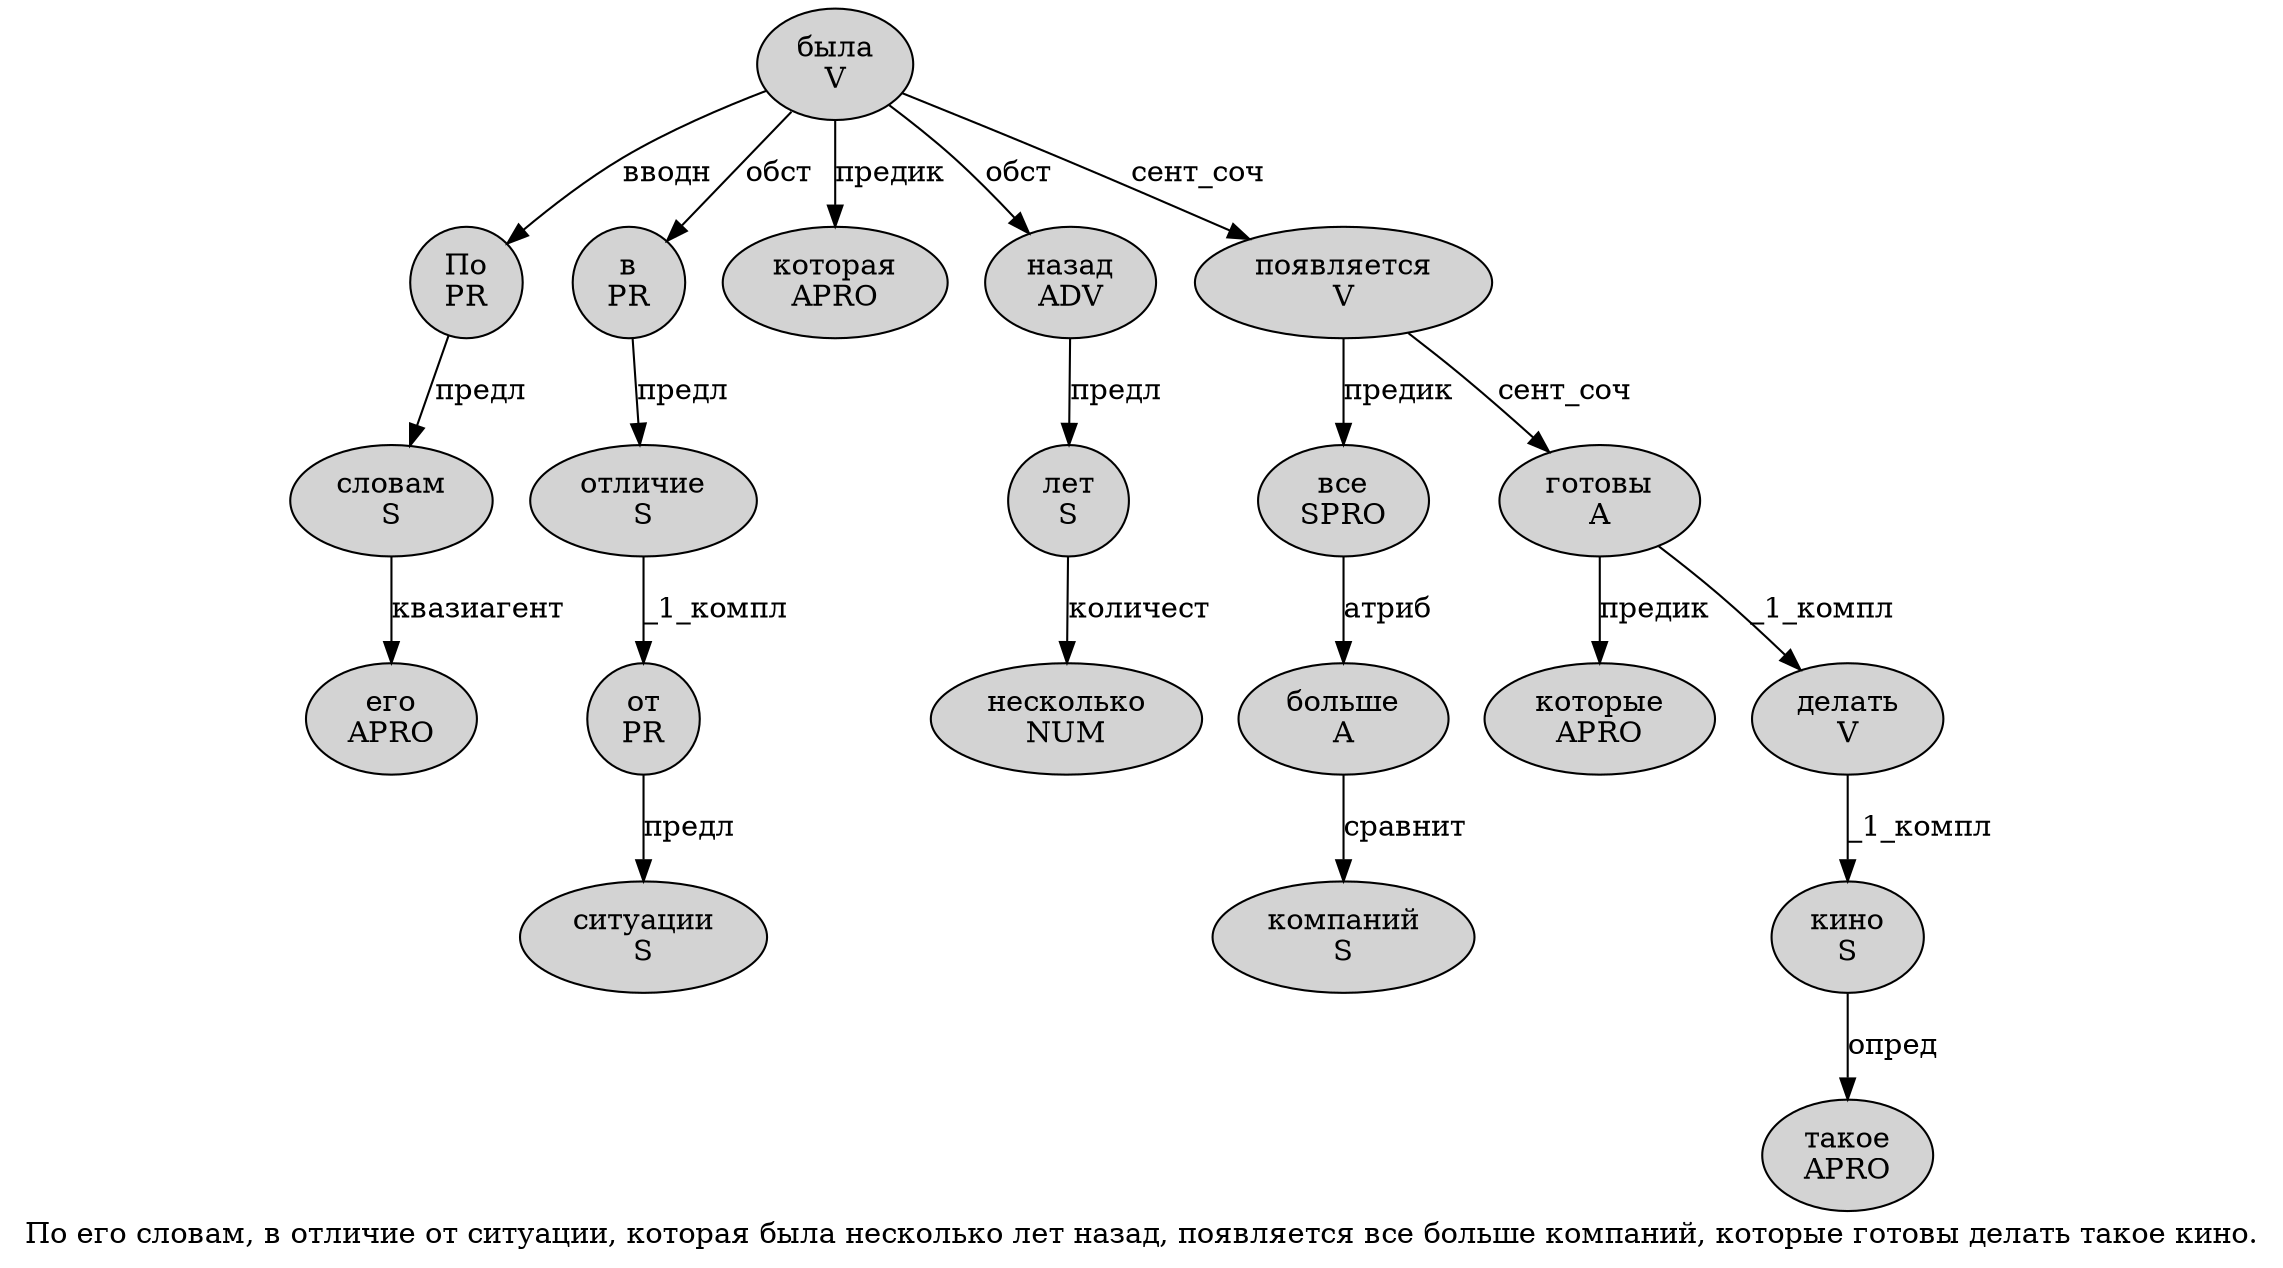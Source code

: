 digraph SENTENCE_689 {
	graph [label="По его словам, в отличие от ситуации, которая была несколько лет назад, появляется все больше компаний, которые готовы делать такое кино."]
	node [style=filled]
		0 [label="По
PR" color="" fillcolor=lightgray penwidth=1 shape=ellipse]
		1 [label="его
APRO" color="" fillcolor=lightgray penwidth=1 shape=ellipse]
		2 [label="словам
S" color="" fillcolor=lightgray penwidth=1 shape=ellipse]
		4 [label="в
PR" color="" fillcolor=lightgray penwidth=1 shape=ellipse]
		5 [label="отличие
S" color="" fillcolor=lightgray penwidth=1 shape=ellipse]
		6 [label="от
PR" color="" fillcolor=lightgray penwidth=1 shape=ellipse]
		7 [label="ситуации
S" color="" fillcolor=lightgray penwidth=1 shape=ellipse]
		9 [label="которая
APRO" color="" fillcolor=lightgray penwidth=1 shape=ellipse]
		10 [label="была
V" color="" fillcolor=lightgray penwidth=1 shape=ellipse]
		11 [label="несколько
NUM" color="" fillcolor=lightgray penwidth=1 shape=ellipse]
		12 [label="лет
S" color="" fillcolor=lightgray penwidth=1 shape=ellipse]
		13 [label="назад
ADV" color="" fillcolor=lightgray penwidth=1 shape=ellipse]
		15 [label="появляется
V" color="" fillcolor=lightgray penwidth=1 shape=ellipse]
		16 [label="все
SPRO" color="" fillcolor=lightgray penwidth=1 shape=ellipse]
		17 [label="больше
A" color="" fillcolor=lightgray penwidth=1 shape=ellipse]
		18 [label="компаний
S" color="" fillcolor=lightgray penwidth=1 shape=ellipse]
		20 [label="которые
APRO" color="" fillcolor=lightgray penwidth=1 shape=ellipse]
		21 [label="готовы
A" color="" fillcolor=lightgray penwidth=1 shape=ellipse]
		22 [label="делать
V" color="" fillcolor=lightgray penwidth=1 shape=ellipse]
		23 [label="такое
APRO" color="" fillcolor=lightgray penwidth=1 shape=ellipse]
		24 [label="кино
S" color="" fillcolor=lightgray penwidth=1 shape=ellipse]
			15 -> 16 [label="предик"]
			15 -> 21 [label="сент_соч"]
			24 -> 23 [label="опред"]
			12 -> 11 [label="количест"]
			22 -> 24 [label="_1_компл"]
			17 -> 18 [label="сравнит"]
			10 -> 0 [label="вводн"]
			10 -> 4 [label="обст"]
			10 -> 9 [label="предик"]
			10 -> 13 [label="обст"]
			10 -> 15 [label="сент_соч"]
			4 -> 5 [label="предл"]
			0 -> 2 [label="предл"]
			2 -> 1 [label="квазиагент"]
			5 -> 6 [label="_1_компл"]
			16 -> 17 [label="атриб"]
			13 -> 12 [label="предл"]
			6 -> 7 [label="предл"]
			21 -> 20 [label="предик"]
			21 -> 22 [label="_1_компл"]
}